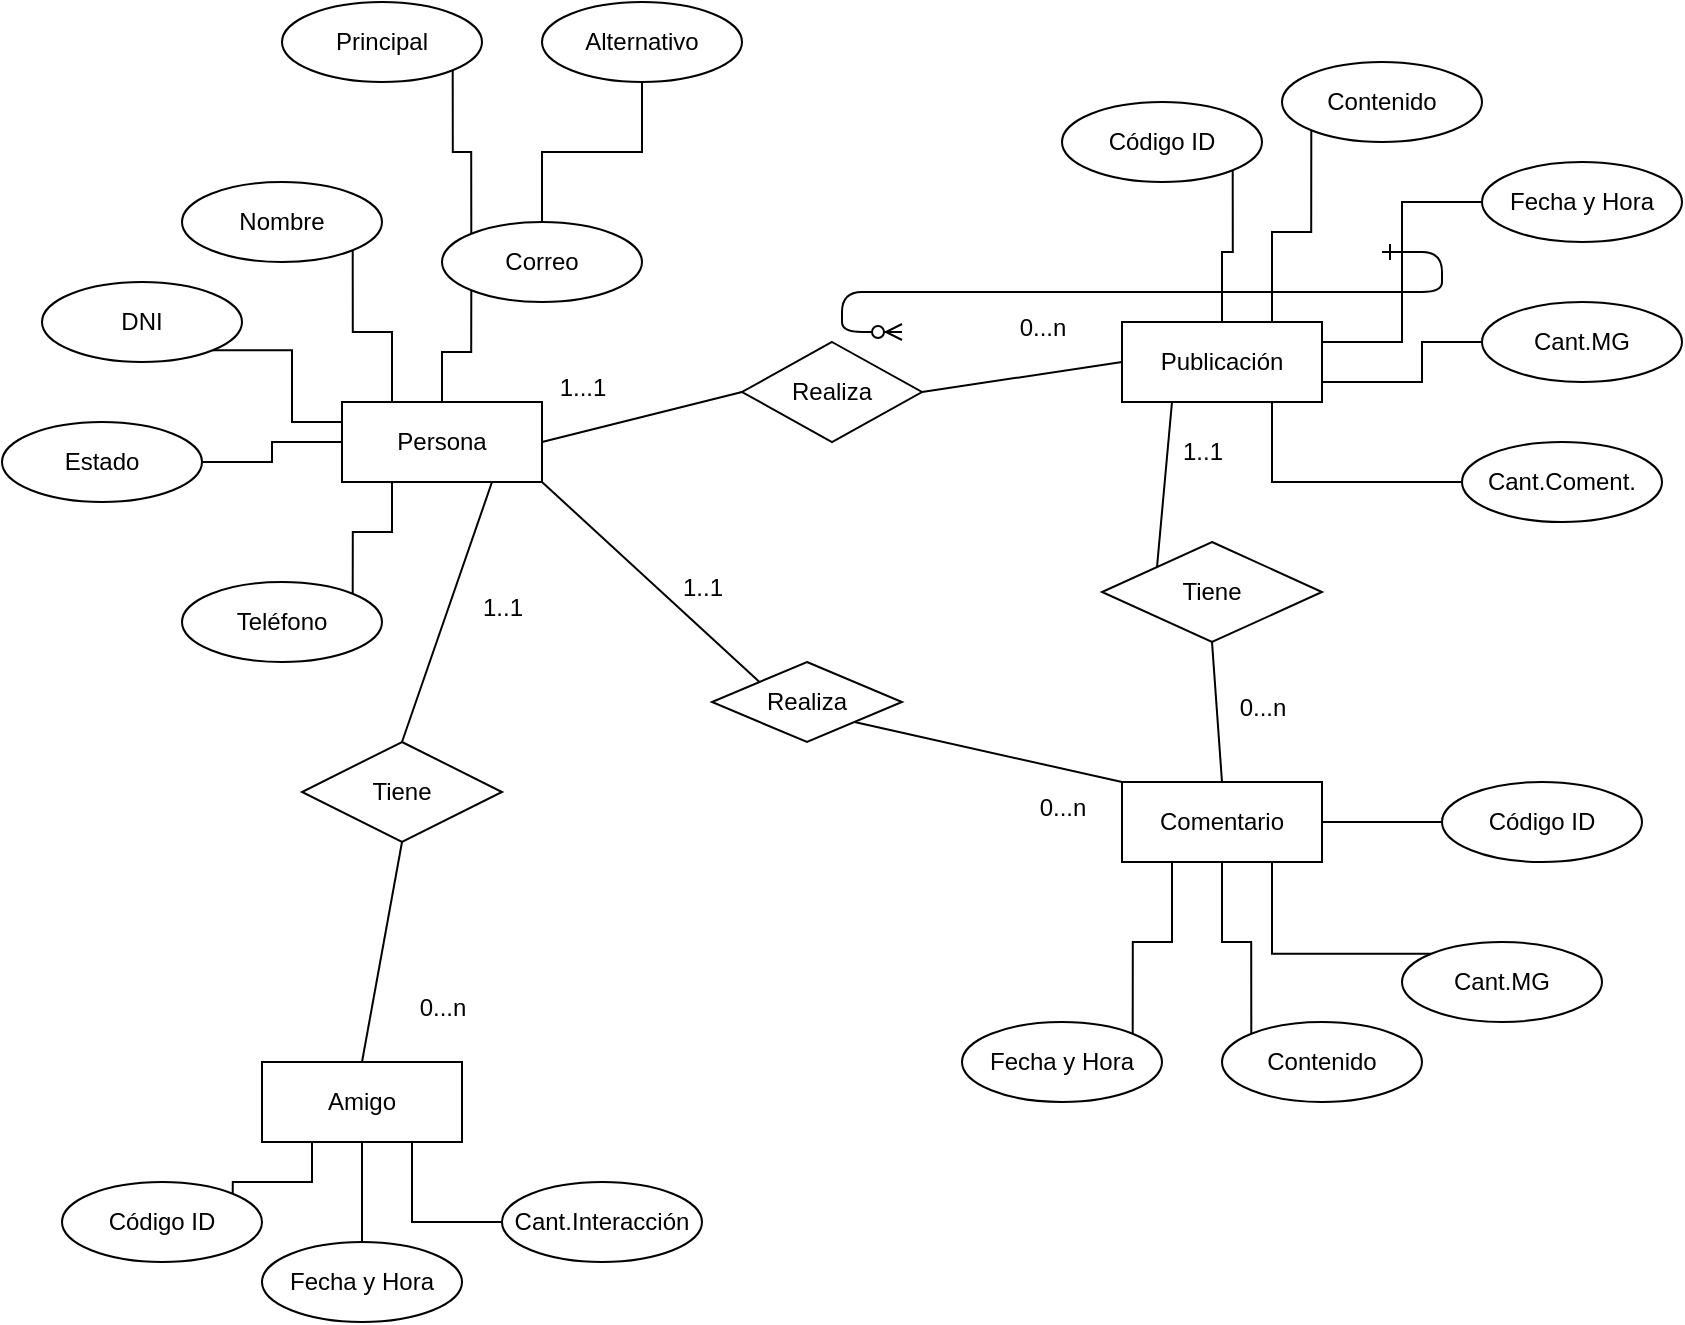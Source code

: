 <mxfile version="24.2.8" type="github">
  <diagram id="R2lEEEUBdFMjLlhIrx00" name="Page-1">
    <mxGraphModel dx="1393" dy="766" grid="1" gridSize="10" guides="1" tooltips="1" connect="1" arrows="1" fold="1" page="1" pageScale="1" pageWidth="850" pageHeight="1100" math="0" shadow="0" extFonts="Permanent Marker^https://fonts.googleapis.com/css?family=Permanent+Marker">
      <root>
        <mxCell id="0" />
        <mxCell id="1" parent="0" />
        <mxCell id="C-vyLk0tnHw3VtMMgP7b-12" value="" style="edgeStyle=entityRelationEdgeStyle;endArrow=ERzeroToMany;startArrow=ERone;endFill=1;startFill=0;" parent="1" target="C-vyLk0tnHw3VtMMgP7b-17" edge="1">
          <mxGeometry width="100" height="100" relative="1" as="geometry">
            <mxPoint x="700" y="165" as="sourcePoint" />
            <mxPoint x="460" y="205" as="targetPoint" />
          </mxGeometry>
        </mxCell>
        <mxCell id="XhaWbLBJsU4I6IuAYwKj-48" style="edgeStyle=none;rounded=0;orthogonalLoop=1;jettySize=auto;html=1;exitX=1;exitY=0.5;exitDx=0;exitDy=0;entryX=0;entryY=0.5;entryDx=0;entryDy=0;endArrow=none;endFill=0;" edge="1" parent="1" source="XhaWbLBJsU4I6IuAYwKj-1" target="XhaWbLBJsU4I6IuAYwKj-45">
          <mxGeometry relative="1" as="geometry" />
        </mxCell>
        <mxCell id="XhaWbLBJsU4I6IuAYwKj-52" style="edgeStyle=none;rounded=0;orthogonalLoop=1;jettySize=auto;html=1;exitX=1;exitY=1;exitDx=0;exitDy=0;entryX=0;entryY=0;entryDx=0;entryDy=0;endArrow=none;endFill=0;" edge="1" parent="1" source="XhaWbLBJsU4I6IuAYwKj-1" target="XhaWbLBJsU4I6IuAYwKj-46">
          <mxGeometry relative="1" as="geometry" />
        </mxCell>
        <mxCell id="XhaWbLBJsU4I6IuAYwKj-1" value="Persona" style="whiteSpace=wrap;html=1;align=center;" vertex="1" parent="1">
          <mxGeometry x="180" y="240" width="100" height="40" as="geometry" />
        </mxCell>
        <mxCell id="XhaWbLBJsU4I6IuAYwKj-2" value="Publicación" style="whiteSpace=wrap;html=1;align=center;" vertex="1" parent="1">
          <mxGeometry x="570" y="200" width="100" height="40" as="geometry" />
        </mxCell>
        <mxCell id="XhaWbLBJsU4I6IuAYwKj-3" value="Amigo" style="whiteSpace=wrap;html=1;align=center;" vertex="1" parent="1">
          <mxGeometry x="140" y="570" width="100" height="40" as="geometry" />
        </mxCell>
        <mxCell id="XhaWbLBJsU4I6IuAYwKj-54" style="edgeStyle=none;rounded=0;orthogonalLoop=1;jettySize=auto;html=1;exitX=0.5;exitY=0;exitDx=0;exitDy=0;entryX=0.5;entryY=1;entryDx=0;entryDy=0;endArrow=none;endFill=0;" edge="1" parent="1" source="XhaWbLBJsU4I6IuAYwKj-4" target="XhaWbLBJsU4I6IuAYwKj-47">
          <mxGeometry relative="1" as="geometry" />
        </mxCell>
        <mxCell id="XhaWbLBJsU4I6IuAYwKj-4" value="Comentario" style="whiteSpace=wrap;html=1;align=center;" vertex="1" parent="1">
          <mxGeometry x="570" y="430" width="100" height="40" as="geometry" />
        </mxCell>
        <mxCell id="XhaWbLBJsU4I6IuAYwKj-34" style="edgeStyle=orthogonalEdgeStyle;rounded=0;orthogonalLoop=1;jettySize=auto;html=1;exitX=1;exitY=1;exitDx=0;exitDy=0;entryX=0;entryY=0.25;entryDx=0;entryDy=0;endArrow=none;endFill=0;" edge="1" parent="1" source="XhaWbLBJsU4I6IuAYwKj-5" target="XhaWbLBJsU4I6IuAYwKj-1">
          <mxGeometry relative="1" as="geometry" />
        </mxCell>
        <mxCell id="XhaWbLBJsU4I6IuAYwKj-5" value="DNI" style="ellipse;whiteSpace=wrap;html=1;align=center;" vertex="1" parent="1">
          <mxGeometry x="30" y="180" width="100" height="40" as="geometry" />
        </mxCell>
        <mxCell id="XhaWbLBJsU4I6IuAYwKj-32" style="edgeStyle=orthogonalEdgeStyle;rounded=0;orthogonalLoop=1;jettySize=auto;html=1;exitX=1;exitY=1;exitDx=0;exitDy=0;entryX=0.25;entryY=0;entryDx=0;entryDy=0;endArrow=none;endFill=0;" edge="1" parent="1" source="XhaWbLBJsU4I6IuAYwKj-6" target="XhaWbLBJsU4I6IuAYwKj-1">
          <mxGeometry relative="1" as="geometry" />
        </mxCell>
        <mxCell id="XhaWbLBJsU4I6IuAYwKj-6" value="Nombre" style="ellipse;whiteSpace=wrap;html=1;align=center;" vertex="1" parent="1">
          <mxGeometry x="100" y="130" width="100" height="40" as="geometry" />
        </mxCell>
        <mxCell id="XhaWbLBJsU4I6IuAYwKj-37" style="edgeStyle=orthogonalEdgeStyle;rounded=0;orthogonalLoop=1;jettySize=auto;html=1;exitX=1;exitY=0;exitDx=0;exitDy=0;entryX=0.25;entryY=1;entryDx=0;entryDy=0;endArrow=none;endFill=0;" edge="1" parent="1" source="XhaWbLBJsU4I6IuAYwKj-7" target="XhaWbLBJsU4I6IuAYwKj-1">
          <mxGeometry relative="1" as="geometry" />
        </mxCell>
        <mxCell id="XhaWbLBJsU4I6IuAYwKj-7" value="Teléfono" style="ellipse;whiteSpace=wrap;html=1;align=center;" vertex="1" parent="1">
          <mxGeometry x="100" y="330" width="100" height="40" as="geometry" />
        </mxCell>
        <mxCell id="XhaWbLBJsU4I6IuAYwKj-30" style="edgeStyle=orthogonalEdgeStyle;rounded=0;orthogonalLoop=1;jettySize=auto;html=1;exitX=0.5;exitY=0;exitDx=0;exitDy=0;entryX=0.5;entryY=1;entryDx=0;entryDy=0;endArrow=none;endFill=0;" edge="1" parent="1" source="XhaWbLBJsU4I6IuAYwKj-66" target="XhaWbLBJsU4I6IuAYwKj-9">
          <mxGeometry relative="1" as="geometry">
            <mxPoint x="305.355" y="155.858" as="sourcePoint" />
          </mxGeometry>
        </mxCell>
        <mxCell id="XhaWbLBJsU4I6IuAYwKj-31" style="edgeStyle=orthogonalEdgeStyle;rounded=0;orthogonalLoop=1;jettySize=auto;html=1;exitX=0;exitY=0;exitDx=0;exitDy=0;entryX=1;entryY=1;entryDx=0;entryDy=0;endArrow=none;endFill=0;" edge="1" parent="1" source="XhaWbLBJsU4I6IuAYwKj-66" target="XhaWbLBJsU4I6IuAYwKj-10">
          <mxGeometry relative="1" as="geometry">
            <mxPoint x="234.645" y="155.858" as="sourcePoint" />
          </mxGeometry>
        </mxCell>
        <mxCell id="XhaWbLBJsU4I6IuAYwKj-33" style="edgeStyle=orthogonalEdgeStyle;rounded=0;orthogonalLoop=1;jettySize=auto;html=1;exitX=0;exitY=1;exitDx=0;exitDy=0;entryX=0.5;entryY=0;entryDx=0;entryDy=0;endArrow=none;endFill=0;" edge="1" parent="1" source="XhaWbLBJsU4I6IuAYwKj-66" target="XhaWbLBJsU4I6IuAYwKj-1">
          <mxGeometry relative="1" as="geometry">
            <mxPoint x="234.645" y="184.142" as="sourcePoint" />
          </mxGeometry>
        </mxCell>
        <mxCell id="XhaWbLBJsU4I6IuAYwKj-9" value="Alternativo" style="ellipse;whiteSpace=wrap;html=1;align=center;" vertex="1" parent="1">
          <mxGeometry x="280" y="40" width="100" height="40" as="geometry" />
        </mxCell>
        <mxCell id="XhaWbLBJsU4I6IuAYwKj-10" value="Principal" style="ellipse;whiteSpace=wrap;html=1;align=center;" vertex="1" parent="1">
          <mxGeometry x="150" y="40" width="100" height="40" as="geometry" />
        </mxCell>
        <mxCell id="XhaWbLBJsU4I6IuAYwKj-35" value="" style="edgeStyle=orthogonalEdgeStyle;rounded=0;orthogonalLoop=1;jettySize=auto;html=1;endArrow=none;endFill=0;" edge="1" parent="1" source="XhaWbLBJsU4I6IuAYwKj-11" target="XhaWbLBJsU4I6IuAYwKj-1">
          <mxGeometry relative="1" as="geometry" />
        </mxCell>
        <mxCell id="XhaWbLBJsU4I6IuAYwKj-11" value="Estado" style="ellipse;whiteSpace=wrap;html=1;align=center;" vertex="1" parent="1">
          <mxGeometry x="10" y="250" width="100" height="40" as="geometry" />
        </mxCell>
        <mxCell id="XhaWbLBJsU4I6IuAYwKj-26" style="edgeStyle=orthogonalEdgeStyle;rounded=0;orthogonalLoop=1;jettySize=auto;html=1;exitX=0;exitY=0.5;exitDx=0;exitDy=0;entryX=1;entryY=0.75;entryDx=0;entryDy=0;endArrow=none;endFill=0;" edge="1" parent="1" source="XhaWbLBJsU4I6IuAYwKj-12" target="XhaWbLBJsU4I6IuAYwKj-2">
          <mxGeometry relative="1" as="geometry">
            <Array as="points">
              <mxPoint x="720" y="210" />
              <mxPoint x="720" y="230" />
            </Array>
          </mxGeometry>
        </mxCell>
        <mxCell id="XhaWbLBJsU4I6IuAYwKj-12" value="Cant.MG" style="ellipse;whiteSpace=wrap;html=1;align=center;" vertex="1" parent="1">
          <mxGeometry x="750" y="190" width="100" height="40" as="geometry" />
        </mxCell>
        <mxCell id="XhaWbLBJsU4I6IuAYwKj-29" style="edgeStyle=orthogonalEdgeStyle;rounded=0;orthogonalLoop=1;jettySize=auto;html=1;exitX=1;exitY=1;exitDx=0;exitDy=0;entryX=0.5;entryY=0;entryDx=0;entryDy=0;endArrow=none;endFill=0;" edge="1" parent="1" source="XhaWbLBJsU4I6IuAYwKj-13" target="XhaWbLBJsU4I6IuAYwKj-2">
          <mxGeometry relative="1" as="geometry" />
        </mxCell>
        <mxCell id="XhaWbLBJsU4I6IuAYwKj-13" value="Código ID" style="ellipse;whiteSpace=wrap;html=1;align=center;" vertex="1" parent="1">
          <mxGeometry x="540" y="90" width="100" height="40" as="geometry" />
        </mxCell>
        <mxCell id="XhaWbLBJsU4I6IuAYwKj-28" style="edgeStyle=orthogonalEdgeStyle;rounded=0;orthogonalLoop=1;jettySize=auto;html=1;exitX=0;exitY=1;exitDx=0;exitDy=0;entryX=0.75;entryY=0;entryDx=0;entryDy=0;endArrow=none;endFill=0;" edge="1" parent="1" source="XhaWbLBJsU4I6IuAYwKj-14" target="XhaWbLBJsU4I6IuAYwKj-2">
          <mxGeometry relative="1" as="geometry" />
        </mxCell>
        <mxCell id="XhaWbLBJsU4I6IuAYwKj-14" value="Contenido" style="ellipse;whiteSpace=wrap;html=1;align=center;" vertex="1" parent="1">
          <mxGeometry x="650" y="70" width="100" height="40" as="geometry" />
        </mxCell>
        <mxCell id="XhaWbLBJsU4I6IuAYwKj-27" style="edgeStyle=orthogonalEdgeStyle;rounded=0;orthogonalLoop=1;jettySize=auto;html=1;exitX=0;exitY=0.5;exitDx=0;exitDy=0;entryX=1;entryY=0.25;entryDx=0;entryDy=0;endArrow=none;endFill=0;" edge="1" parent="1" source="XhaWbLBJsU4I6IuAYwKj-15" target="XhaWbLBJsU4I6IuAYwKj-2">
          <mxGeometry relative="1" as="geometry" />
        </mxCell>
        <mxCell id="XhaWbLBJsU4I6IuAYwKj-15" value="Fecha y Hora" style="ellipse;whiteSpace=wrap;html=1;align=center;" vertex="1" parent="1">
          <mxGeometry x="750" y="120" width="100" height="40" as="geometry" />
        </mxCell>
        <mxCell id="XhaWbLBJsU4I6IuAYwKj-25" style="edgeStyle=orthogonalEdgeStyle;rounded=0;orthogonalLoop=1;jettySize=auto;html=1;exitX=0;exitY=0.5;exitDx=0;exitDy=0;entryX=0.75;entryY=1;entryDx=0;entryDy=0;endArrow=none;endFill=0;" edge="1" parent="1" source="XhaWbLBJsU4I6IuAYwKj-16" target="XhaWbLBJsU4I6IuAYwKj-2">
          <mxGeometry relative="1" as="geometry" />
        </mxCell>
        <mxCell id="XhaWbLBJsU4I6IuAYwKj-16" value="Cant.Coment." style="ellipse;whiteSpace=wrap;html=1;align=center;" vertex="1" parent="1">
          <mxGeometry x="740" y="260" width="100" height="40" as="geometry" />
        </mxCell>
        <mxCell id="XhaWbLBJsU4I6IuAYwKj-21" style="edgeStyle=orthogonalEdgeStyle;rounded=0;orthogonalLoop=1;jettySize=auto;html=1;exitX=1;exitY=0;exitDx=0;exitDy=0;entryX=0.25;entryY=1;entryDx=0;entryDy=0;endArrow=none;endFill=0;" edge="1" parent="1" source="XhaWbLBJsU4I6IuAYwKj-17" target="XhaWbLBJsU4I6IuAYwKj-4">
          <mxGeometry relative="1" as="geometry" />
        </mxCell>
        <mxCell id="XhaWbLBJsU4I6IuAYwKj-17" value="Fecha y Hora" style="ellipse;whiteSpace=wrap;html=1;align=center;" vertex="1" parent="1">
          <mxGeometry x="490" y="550" width="100" height="40" as="geometry" />
        </mxCell>
        <mxCell id="XhaWbLBJsU4I6IuAYwKj-23" style="edgeStyle=orthogonalEdgeStyle;rounded=0;orthogonalLoop=1;jettySize=auto;html=1;exitX=0;exitY=0;exitDx=0;exitDy=0;entryX=0.75;entryY=1;entryDx=0;entryDy=0;endArrow=none;endFill=0;" edge="1" parent="1" source="XhaWbLBJsU4I6IuAYwKj-18" target="XhaWbLBJsU4I6IuAYwKj-4">
          <mxGeometry relative="1" as="geometry" />
        </mxCell>
        <mxCell id="XhaWbLBJsU4I6IuAYwKj-18" value="Cant.MG" style="ellipse;whiteSpace=wrap;html=1;align=center;" vertex="1" parent="1">
          <mxGeometry x="710" y="510" width="100" height="40" as="geometry" />
        </mxCell>
        <mxCell id="XhaWbLBJsU4I6IuAYwKj-24" style="edgeStyle=orthogonalEdgeStyle;rounded=0;orthogonalLoop=1;jettySize=auto;html=1;exitX=0;exitY=0.5;exitDx=0;exitDy=0;entryX=1;entryY=0.5;entryDx=0;entryDy=0;endArrow=none;endFill=0;" edge="1" parent="1" source="XhaWbLBJsU4I6IuAYwKj-19" target="XhaWbLBJsU4I6IuAYwKj-4">
          <mxGeometry relative="1" as="geometry" />
        </mxCell>
        <mxCell id="XhaWbLBJsU4I6IuAYwKj-19" value="Código ID" style="ellipse;whiteSpace=wrap;html=1;align=center;" vertex="1" parent="1">
          <mxGeometry x="730" y="430" width="100" height="40" as="geometry" />
        </mxCell>
        <mxCell id="XhaWbLBJsU4I6IuAYwKj-22" style="edgeStyle=orthogonalEdgeStyle;rounded=0;orthogonalLoop=1;jettySize=auto;html=1;exitX=0;exitY=0;exitDx=0;exitDy=0;entryX=0.5;entryY=1;entryDx=0;entryDy=0;endArrow=none;endFill=0;" edge="1" parent="1" source="XhaWbLBJsU4I6IuAYwKj-20" target="XhaWbLBJsU4I6IuAYwKj-4">
          <mxGeometry relative="1" as="geometry" />
        </mxCell>
        <mxCell id="XhaWbLBJsU4I6IuAYwKj-20" value="Contenido" style="ellipse;whiteSpace=wrap;html=1;align=center;" vertex="1" parent="1">
          <mxGeometry x="620" y="550" width="100" height="40" as="geometry" />
        </mxCell>
        <mxCell id="XhaWbLBJsU4I6IuAYwKj-43" style="edgeStyle=orthogonalEdgeStyle;rounded=0;orthogonalLoop=1;jettySize=auto;html=1;exitX=1;exitY=0;exitDx=0;exitDy=0;entryX=0.25;entryY=1;entryDx=0;entryDy=0;endArrow=none;endFill=0;" edge="1" parent="1" source="XhaWbLBJsU4I6IuAYwKj-38" target="XhaWbLBJsU4I6IuAYwKj-3">
          <mxGeometry relative="1" as="geometry">
            <Array as="points">
              <mxPoint x="125" y="630" />
              <mxPoint x="165" y="630" />
            </Array>
          </mxGeometry>
        </mxCell>
        <mxCell id="XhaWbLBJsU4I6IuAYwKj-38" value="Código ID" style="ellipse;whiteSpace=wrap;html=1;align=center;" vertex="1" parent="1">
          <mxGeometry x="40" y="630" width="100" height="40" as="geometry" />
        </mxCell>
        <mxCell id="XhaWbLBJsU4I6IuAYwKj-42" value="" style="edgeStyle=orthogonalEdgeStyle;rounded=0;orthogonalLoop=1;jettySize=auto;html=1;endArrow=none;endFill=0;" edge="1" parent="1" source="XhaWbLBJsU4I6IuAYwKj-39" target="XhaWbLBJsU4I6IuAYwKj-3">
          <mxGeometry relative="1" as="geometry" />
        </mxCell>
        <mxCell id="XhaWbLBJsU4I6IuAYwKj-39" value="Fecha y Hora" style="ellipse;whiteSpace=wrap;html=1;align=center;" vertex="1" parent="1">
          <mxGeometry x="140" y="660" width="100" height="40" as="geometry" />
        </mxCell>
        <mxCell id="XhaWbLBJsU4I6IuAYwKj-41" style="edgeStyle=orthogonalEdgeStyle;rounded=0;orthogonalLoop=1;jettySize=auto;html=1;exitX=0;exitY=0.5;exitDx=0;exitDy=0;entryX=0.75;entryY=1;entryDx=0;entryDy=0;endArrow=none;endFill=0;" edge="1" parent="1" source="XhaWbLBJsU4I6IuAYwKj-40" target="XhaWbLBJsU4I6IuAYwKj-3">
          <mxGeometry relative="1" as="geometry" />
        </mxCell>
        <mxCell id="XhaWbLBJsU4I6IuAYwKj-40" value="Cant.Interacción" style="ellipse;whiteSpace=wrap;html=1;align=center;" vertex="1" parent="1">
          <mxGeometry x="260" y="630" width="100" height="40" as="geometry" />
        </mxCell>
        <mxCell id="XhaWbLBJsU4I6IuAYwKj-50" style="edgeStyle=none;rounded=0;orthogonalLoop=1;jettySize=auto;html=1;exitX=0.5;exitY=0;exitDx=0;exitDy=0;entryX=0.75;entryY=1;entryDx=0;entryDy=0;endArrow=none;endFill=0;" edge="1" parent="1" source="XhaWbLBJsU4I6IuAYwKj-44" target="XhaWbLBJsU4I6IuAYwKj-1">
          <mxGeometry relative="1" as="geometry" />
        </mxCell>
        <mxCell id="XhaWbLBJsU4I6IuAYwKj-51" style="edgeStyle=none;rounded=0;orthogonalLoop=1;jettySize=auto;html=1;exitX=0.5;exitY=1;exitDx=0;exitDy=0;entryX=0.5;entryY=0;entryDx=0;entryDy=0;endArrow=none;endFill=0;" edge="1" parent="1" source="XhaWbLBJsU4I6IuAYwKj-44" target="XhaWbLBJsU4I6IuAYwKj-3">
          <mxGeometry relative="1" as="geometry" />
        </mxCell>
        <mxCell id="XhaWbLBJsU4I6IuAYwKj-44" value="Tiene" style="shape=rhombus;perimeter=rhombusPerimeter;whiteSpace=wrap;html=1;align=center;" vertex="1" parent="1">
          <mxGeometry x="160" y="410" width="100" height="50" as="geometry" />
        </mxCell>
        <mxCell id="XhaWbLBJsU4I6IuAYwKj-49" style="edgeStyle=none;rounded=0;orthogonalLoop=1;jettySize=auto;html=1;exitX=1;exitY=0.5;exitDx=0;exitDy=0;entryX=0;entryY=0.5;entryDx=0;entryDy=0;endArrow=none;endFill=0;" edge="1" parent="1" source="XhaWbLBJsU4I6IuAYwKj-45" target="XhaWbLBJsU4I6IuAYwKj-2">
          <mxGeometry relative="1" as="geometry" />
        </mxCell>
        <mxCell id="XhaWbLBJsU4I6IuAYwKj-45" value="Realiza" style="shape=rhombus;perimeter=rhombusPerimeter;whiteSpace=wrap;html=1;align=center;" vertex="1" parent="1">
          <mxGeometry x="380" y="210" width="90" height="50" as="geometry" />
        </mxCell>
        <mxCell id="XhaWbLBJsU4I6IuAYwKj-53" style="edgeStyle=none;rounded=0;orthogonalLoop=1;jettySize=auto;html=1;exitX=1;exitY=1;exitDx=0;exitDy=0;entryX=0;entryY=0;entryDx=0;entryDy=0;endArrow=none;endFill=0;" edge="1" parent="1" source="XhaWbLBJsU4I6IuAYwKj-46" target="XhaWbLBJsU4I6IuAYwKj-4">
          <mxGeometry relative="1" as="geometry" />
        </mxCell>
        <mxCell id="XhaWbLBJsU4I6IuAYwKj-46" value="Realiza" style="shape=rhombus;perimeter=rhombusPerimeter;whiteSpace=wrap;html=1;align=center;" vertex="1" parent="1">
          <mxGeometry x="365" y="370" width="95" height="40" as="geometry" />
        </mxCell>
        <mxCell id="XhaWbLBJsU4I6IuAYwKj-55" style="edgeStyle=none;rounded=0;orthogonalLoop=1;jettySize=auto;html=1;exitX=0;exitY=0;exitDx=0;exitDy=0;entryX=0.25;entryY=1;entryDx=0;entryDy=0;endArrow=none;endFill=0;" edge="1" parent="1" source="XhaWbLBJsU4I6IuAYwKj-47" target="XhaWbLBJsU4I6IuAYwKj-2">
          <mxGeometry relative="1" as="geometry" />
        </mxCell>
        <mxCell id="XhaWbLBJsU4I6IuAYwKj-47" value="Tiene" style="shape=rhombus;perimeter=rhombusPerimeter;whiteSpace=wrap;html=1;align=center;" vertex="1" parent="1">
          <mxGeometry x="560" y="310" width="110" height="50" as="geometry" />
        </mxCell>
        <mxCell id="XhaWbLBJsU4I6IuAYwKj-56" value="1..1" style="text;html=1;align=center;verticalAlign=middle;resizable=0;points=[];autosize=1;strokeColor=none;fillColor=none;" vertex="1" parent="1">
          <mxGeometry x="240" y="328" width="40" height="30" as="geometry" />
        </mxCell>
        <mxCell id="XhaWbLBJsU4I6IuAYwKj-57" value="1..1" style="text;html=1;align=center;verticalAlign=middle;resizable=0;points=[];autosize=1;strokeColor=none;fillColor=none;" vertex="1" parent="1">
          <mxGeometry x="340" y="318" width="40" height="30" as="geometry" />
        </mxCell>
        <mxCell id="XhaWbLBJsU4I6IuAYwKj-58" value="0...n" style="text;html=1;align=center;verticalAlign=middle;resizable=0;points=[];autosize=1;strokeColor=none;fillColor=none;" vertex="1" parent="1">
          <mxGeometry x="205" y="528" width="50" height="30" as="geometry" />
        </mxCell>
        <mxCell id="XhaWbLBJsU4I6IuAYwKj-59" value="0...n" style="text;html=1;align=center;verticalAlign=middle;resizable=0;points=[];autosize=1;strokeColor=none;fillColor=none;" vertex="1" parent="1">
          <mxGeometry x="515" y="428" width="50" height="30" as="geometry" />
        </mxCell>
        <mxCell id="XhaWbLBJsU4I6IuAYwKj-60" value="1..1" style="text;html=1;align=center;verticalAlign=middle;resizable=0;points=[];autosize=1;strokeColor=none;fillColor=none;" vertex="1" parent="1">
          <mxGeometry x="590" y="250" width="40" height="30" as="geometry" />
        </mxCell>
        <mxCell id="XhaWbLBJsU4I6IuAYwKj-61" value="0...n" style="text;html=1;align=center;verticalAlign=middle;resizable=0;points=[];autosize=1;strokeColor=none;fillColor=none;" vertex="1" parent="1">
          <mxGeometry x="615" y="378" width="50" height="30" as="geometry" />
        </mxCell>
        <mxCell id="XhaWbLBJsU4I6IuAYwKj-62" value="1...1" style="text;html=1;align=center;verticalAlign=middle;resizable=0;points=[];autosize=1;strokeColor=none;fillColor=none;" vertex="1" parent="1">
          <mxGeometry x="275" y="218" width="50" height="30" as="geometry" />
        </mxCell>
        <mxCell id="XhaWbLBJsU4I6IuAYwKj-63" value="0...n" style="text;html=1;align=center;verticalAlign=middle;resizable=0;points=[];autosize=1;strokeColor=none;fillColor=none;" vertex="1" parent="1">
          <mxGeometry x="505" y="188" width="50" height="30" as="geometry" />
        </mxCell>
        <mxCell id="XhaWbLBJsU4I6IuAYwKj-66" value="Correo" style="ellipse;whiteSpace=wrap;html=1;align=center;" vertex="1" parent="1">
          <mxGeometry x="230" y="150" width="100" height="40" as="geometry" />
        </mxCell>
      </root>
    </mxGraphModel>
  </diagram>
</mxfile>
